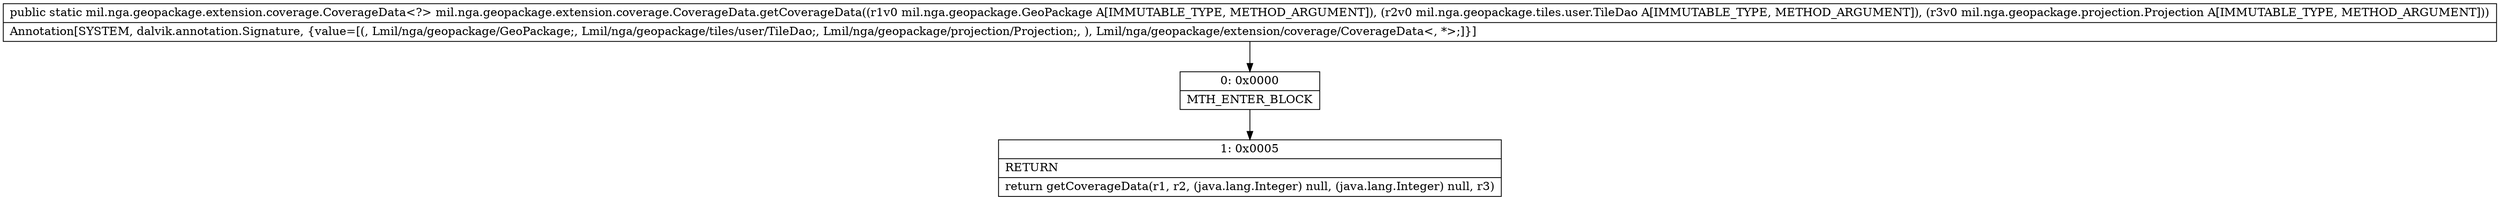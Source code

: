digraph "CFG formil.nga.geopackage.extension.coverage.CoverageData.getCoverageData(Lmil\/nga\/geopackage\/GeoPackage;Lmil\/nga\/geopackage\/tiles\/user\/TileDao;Lmil\/nga\/geopackage\/projection\/Projection;)Lmil\/nga\/geopackage\/extension\/coverage\/CoverageData;" {
Node_0 [shape=record,label="{0\:\ 0x0000|MTH_ENTER_BLOCK\l}"];
Node_1 [shape=record,label="{1\:\ 0x0005|RETURN\l|return getCoverageData(r1, r2, (java.lang.Integer) null, (java.lang.Integer) null, r3)\l}"];
MethodNode[shape=record,label="{public static mil.nga.geopackage.extension.coverage.CoverageData\<?\> mil.nga.geopackage.extension.coverage.CoverageData.getCoverageData((r1v0 mil.nga.geopackage.GeoPackage A[IMMUTABLE_TYPE, METHOD_ARGUMENT]), (r2v0 mil.nga.geopackage.tiles.user.TileDao A[IMMUTABLE_TYPE, METHOD_ARGUMENT]), (r3v0 mil.nga.geopackage.projection.Projection A[IMMUTABLE_TYPE, METHOD_ARGUMENT]))  | Annotation[SYSTEM, dalvik.annotation.Signature, \{value=[(, Lmil\/nga\/geopackage\/GeoPackage;, Lmil\/nga\/geopackage\/tiles\/user\/TileDao;, Lmil\/nga\/geopackage\/projection\/Projection;, ), Lmil\/nga\/geopackage\/extension\/coverage\/CoverageData\<, *\>;]\}]\l}"];
MethodNode -> Node_0;
Node_0 -> Node_1;
}

